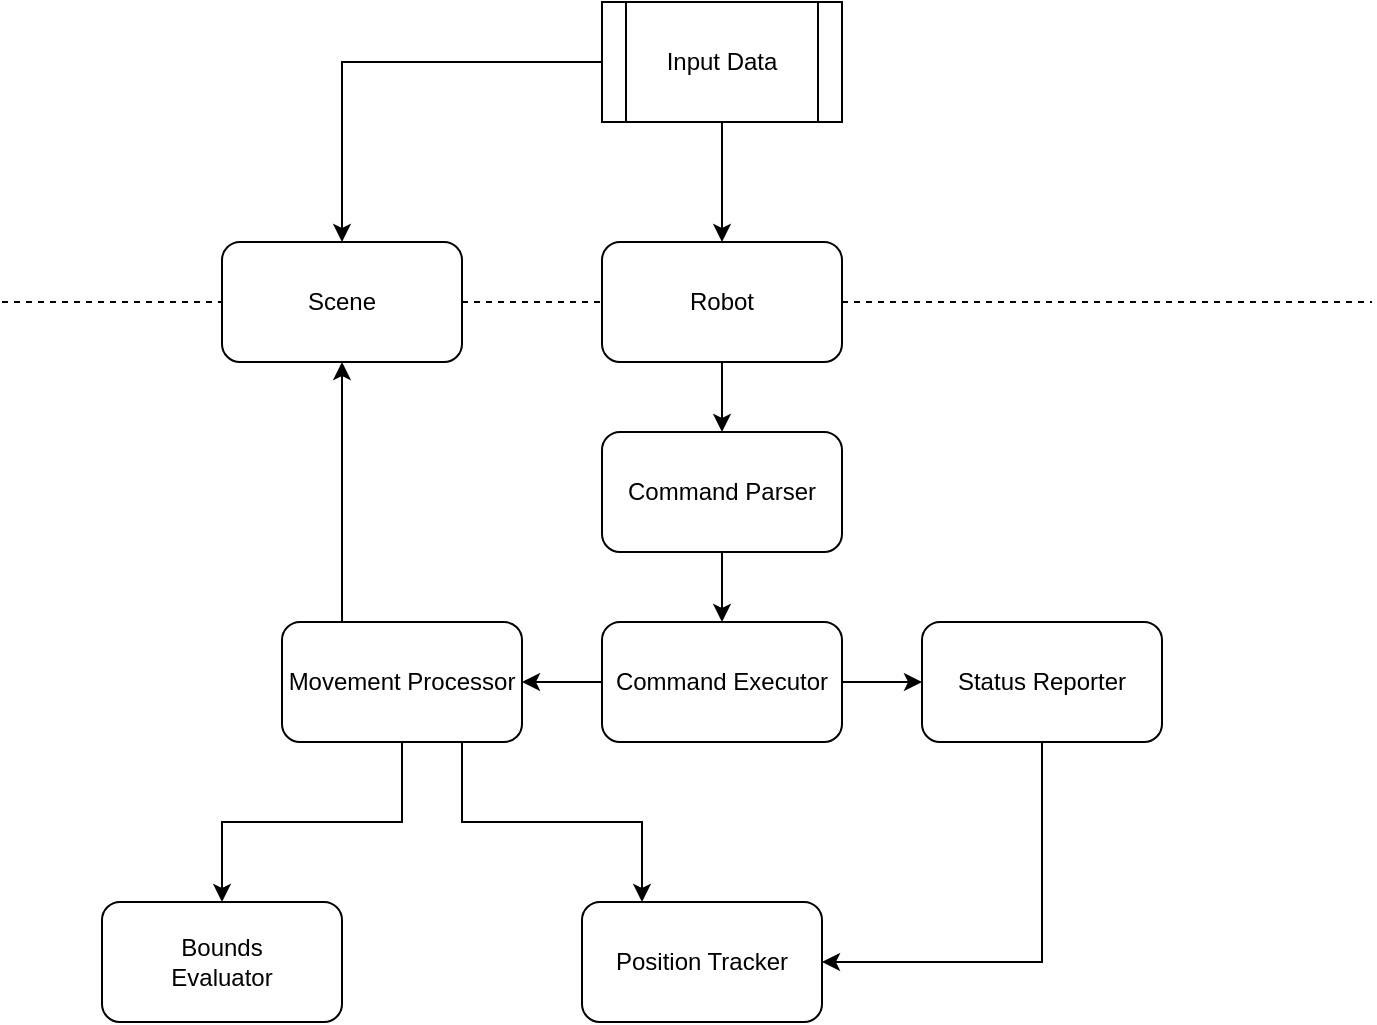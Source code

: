 <mxfile version="12.2.3" type="device" pages="1"><diagram id="akpmir3qc99eVaJcoXQg" name="Page-1"><mxGraphModel dx="1408" dy="699" grid="1" gridSize="10" guides="1" tooltips="1" connect="1" arrows="1" fold="1" page="1" pageScale="1" pageWidth="850" pageHeight="1100" math="0" shadow="0"><root><mxCell id="0"/><mxCell id="1" parent="0"/><mxCell id="bhuitP75kTi1RI647Pwc-5" value="" style="edgeStyle=orthogonalEdgeStyle;rounded=0;orthogonalLoop=1;jettySize=auto;html=1;" edge="1" parent="1" source="UqKY9KZ0wwGH5bcxpzbT-2" target="UqKY9KZ0wwGH5bcxpzbT-3"><mxGeometry relative="1" as="geometry"/></mxCell><mxCell id="bhuitP75kTi1RI647Pwc-6" value="" style="edgeStyle=orthogonalEdgeStyle;rounded=0;orthogonalLoop=1;jettySize=auto;html=1;" edge="1" parent="1" source="UqKY9KZ0wwGH5bcxpzbT-2" target="UqKY9KZ0wwGH5bcxpzbT-5"><mxGeometry relative="1" as="geometry"/></mxCell><mxCell id="UqKY9KZ0wwGH5bcxpzbT-2" value="Command Executor" style="rounded=1;whiteSpace=wrap;html=1;" parent="1" vertex="1"><mxGeometry x="340" y="320" width="120" height="60" as="geometry"/></mxCell><mxCell id="UqKY9KZ0wwGH5bcxpzbT-19" style="edgeStyle=orthogonalEdgeStyle;rounded=0;orthogonalLoop=1;jettySize=auto;html=1;" parent="1" source="UqKY9KZ0wwGH5bcxpzbT-3" target="UqKY9KZ0wwGH5bcxpzbT-4" edge="1"><mxGeometry relative="1" as="geometry"/></mxCell><mxCell id="bhuitP75kTi1RI647Pwc-1" style="edgeStyle=orthogonalEdgeStyle;rounded=0;orthogonalLoop=1;jettySize=auto;html=1;exitX=0.75;exitY=1;exitDx=0;exitDy=0;entryX=0.25;entryY=0;entryDx=0;entryDy=0;" edge="1" parent="1" source="UqKY9KZ0wwGH5bcxpzbT-3" target="UqKY9KZ0wwGH5bcxpzbT-6"><mxGeometry relative="1" as="geometry"/></mxCell><mxCell id="bhuitP75kTi1RI647Pwc-7" style="edgeStyle=orthogonalEdgeStyle;rounded=0;orthogonalLoop=1;jettySize=auto;html=1;exitX=0.25;exitY=0;exitDx=0;exitDy=0;entryX=0.5;entryY=1;entryDx=0;entryDy=0;" edge="1" parent="1" source="UqKY9KZ0wwGH5bcxpzbT-3" target="rXgWMbh6dKNnQ88YW4R1-1"><mxGeometry relative="1" as="geometry"/></mxCell><mxCell id="UqKY9KZ0wwGH5bcxpzbT-3" value="Movement Processor" style="rounded=1;whiteSpace=wrap;html=1;" parent="1" vertex="1"><mxGeometry x="180" y="320" width="120" height="60" as="geometry"/></mxCell><mxCell id="UqKY9KZ0wwGH5bcxpzbT-4" value="Bounds&lt;br&gt;Evaluator" style="rounded=1;whiteSpace=wrap;html=1;" parent="1" vertex="1"><mxGeometry x="90" y="460" width="120" height="60" as="geometry"/></mxCell><mxCell id="bhuitP75kTi1RI647Pwc-10" style="edgeStyle=orthogonalEdgeStyle;rounded=0;orthogonalLoop=1;jettySize=auto;html=1;exitX=0.5;exitY=1;exitDx=0;exitDy=0;entryX=1;entryY=0.5;entryDx=0;entryDy=0;" edge="1" parent="1" source="UqKY9KZ0wwGH5bcxpzbT-5" target="UqKY9KZ0wwGH5bcxpzbT-6"><mxGeometry relative="1" as="geometry"/></mxCell><mxCell id="UqKY9KZ0wwGH5bcxpzbT-5" value="Status Reporter" style="rounded=1;whiteSpace=wrap;html=1;" parent="1" vertex="1"><mxGeometry x="500" y="320" width="120" height="60" as="geometry"/></mxCell><mxCell id="UqKY9KZ0wwGH5bcxpzbT-6" value="Position Tracker" style="rounded=1;whiteSpace=wrap;html=1;" parent="1" vertex="1"><mxGeometry x="330" y="460" width="120" height="60" as="geometry"/></mxCell><mxCell id="UqKY9KZ0wwGH5bcxpzbT-24" style="edgeStyle=orthogonalEdgeStyle;rounded=0;orthogonalLoop=1;jettySize=auto;html=1;entryX=0.5;entryY=0;entryDx=0;entryDy=0;" parent="1" source="UqKY9KZ0wwGH5bcxpzbT-15" target="UqKY9KZ0wwGH5bcxpzbT-22" edge="1"><mxGeometry relative="1" as="geometry"/></mxCell><mxCell id="rXgWMbh6dKNnQ88YW4R1-4" style="edgeStyle=orthogonalEdgeStyle;rounded=0;orthogonalLoop=1;jettySize=auto;html=1;entryX=0.5;entryY=0;entryDx=0;entryDy=0;" parent="1" source="UqKY9KZ0wwGH5bcxpzbT-15" target="rXgWMbh6dKNnQ88YW4R1-1" edge="1"><mxGeometry relative="1" as="geometry"/></mxCell><mxCell id="UqKY9KZ0wwGH5bcxpzbT-15" value="Input Data" style="shape=process;whiteSpace=wrap;html=1;backgroundOutline=1;" parent="1" vertex="1"><mxGeometry x="340" y="10" width="120" height="60" as="geometry"/></mxCell><mxCell id="UqKY9KZ0wwGH5bcxpzbT-16" value="" style="endArrow=none;dashed=1;html=1;" parent="1" source="UqKY9KZ0wwGH5bcxpzbT-22" edge="1"><mxGeometry width="50" height="50" relative="1" as="geometry"><mxPoint x="125" y="160" as="sourcePoint"/><mxPoint x="725" y="160" as="targetPoint"/><Array as="points"/></mxGeometry></mxCell><mxCell id="bhuitP75kTi1RI647Pwc-3" value="" style="edgeStyle=orthogonalEdgeStyle;rounded=0;orthogonalLoop=1;jettySize=auto;html=1;" edge="1" parent="1" source="UqKY9KZ0wwGH5bcxpzbT-22" target="bhuitP75kTi1RI647Pwc-2"><mxGeometry relative="1" as="geometry"/></mxCell><mxCell id="UqKY9KZ0wwGH5bcxpzbT-22" value="Robot" style="rounded=1;whiteSpace=wrap;html=1;" parent="1" vertex="1"><mxGeometry x="340" y="130" width="120" height="60" as="geometry"/></mxCell><mxCell id="UqKY9KZ0wwGH5bcxpzbT-23" value="" style="endArrow=none;dashed=1;html=1;" parent="1" source="rXgWMbh6dKNnQ88YW4R1-1" target="UqKY9KZ0wwGH5bcxpzbT-22" edge="1"><mxGeometry width="50" height="50" relative="1" as="geometry"><mxPoint x="125" y="160" as="sourcePoint"/><mxPoint x="725" y="160" as="targetPoint"/><Array as="points"/></mxGeometry></mxCell><mxCell id="rXgWMbh6dKNnQ88YW4R1-1" value="Scene" style="rounded=1;whiteSpace=wrap;html=1;" parent="1" vertex="1"><mxGeometry x="150" y="130" width="120" height="60" as="geometry"/></mxCell><mxCell id="rXgWMbh6dKNnQ88YW4R1-2" value="" style="endArrow=none;dashed=1;html=1;" parent="1" target="rXgWMbh6dKNnQ88YW4R1-1" edge="1"><mxGeometry width="50" height="50" relative="1" as="geometry"><mxPoint x="40" y="160" as="sourcePoint"/><mxPoint x="340" y="160" as="targetPoint"/><Array as="points"/></mxGeometry></mxCell><mxCell id="bhuitP75kTi1RI647Pwc-4" value="" style="edgeStyle=orthogonalEdgeStyle;rounded=0;orthogonalLoop=1;jettySize=auto;html=1;" edge="1" parent="1" source="bhuitP75kTi1RI647Pwc-2" target="UqKY9KZ0wwGH5bcxpzbT-2"><mxGeometry relative="1" as="geometry"/></mxCell><mxCell id="bhuitP75kTi1RI647Pwc-2" value="Command Parser" style="rounded=1;whiteSpace=wrap;html=1;" vertex="1" parent="1"><mxGeometry x="340" y="225" width="120" height="60" as="geometry"/></mxCell></root></mxGraphModel></diagram></mxfile>